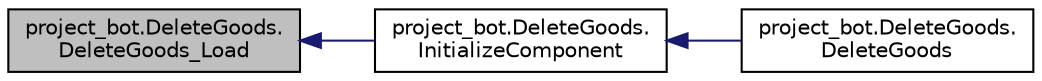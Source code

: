 digraph "project_bot.DeleteGoods.DeleteGoods_Load"
{
  edge [fontname="Helvetica",fontsize="10",labelfontname="Helvetica",labelfontsize="10"];
  node [fontname="Helvetica",fontsize="10",shape=record];
  rankdir="LR";
  Node27 [label="project_bot.DeleteGoods.\lDeleteGoods_Load",height=0.2,width=0.4,color="black", fillcolor="grey75", style="filled", fontcolor="black"];
  Node27 -> Node28 [dir="back",color="midnightblue",fontsize="10",style="solid"];
  Node28 [label="project_bot.DeleteGoods.\lInitializeComponent",height=0.2,width=0.4,color="black", fillcolor="white", style="filled",URL="$classproject__bot_1_1_delete_goods.html#a7bd2e7ba312bb180d8c75b6eb9c339b7",tooltip="Required method for Designer support - do not modify the contents of this method with the code editor..."];
  Node28 -> Node29 [dir="back",color="midnightblue",fontsize="10",style="solid"];
  Node29 [label="project_bot.DeleteGoods.\lDeleteGoods",height=0.2,width=0.4,color="black", fillcolor="white", style="filled",URL="$classproject__bot_1_1_delete_goods.html#aa54c37fcade489d8a3814b99d644bdc3"];
}
